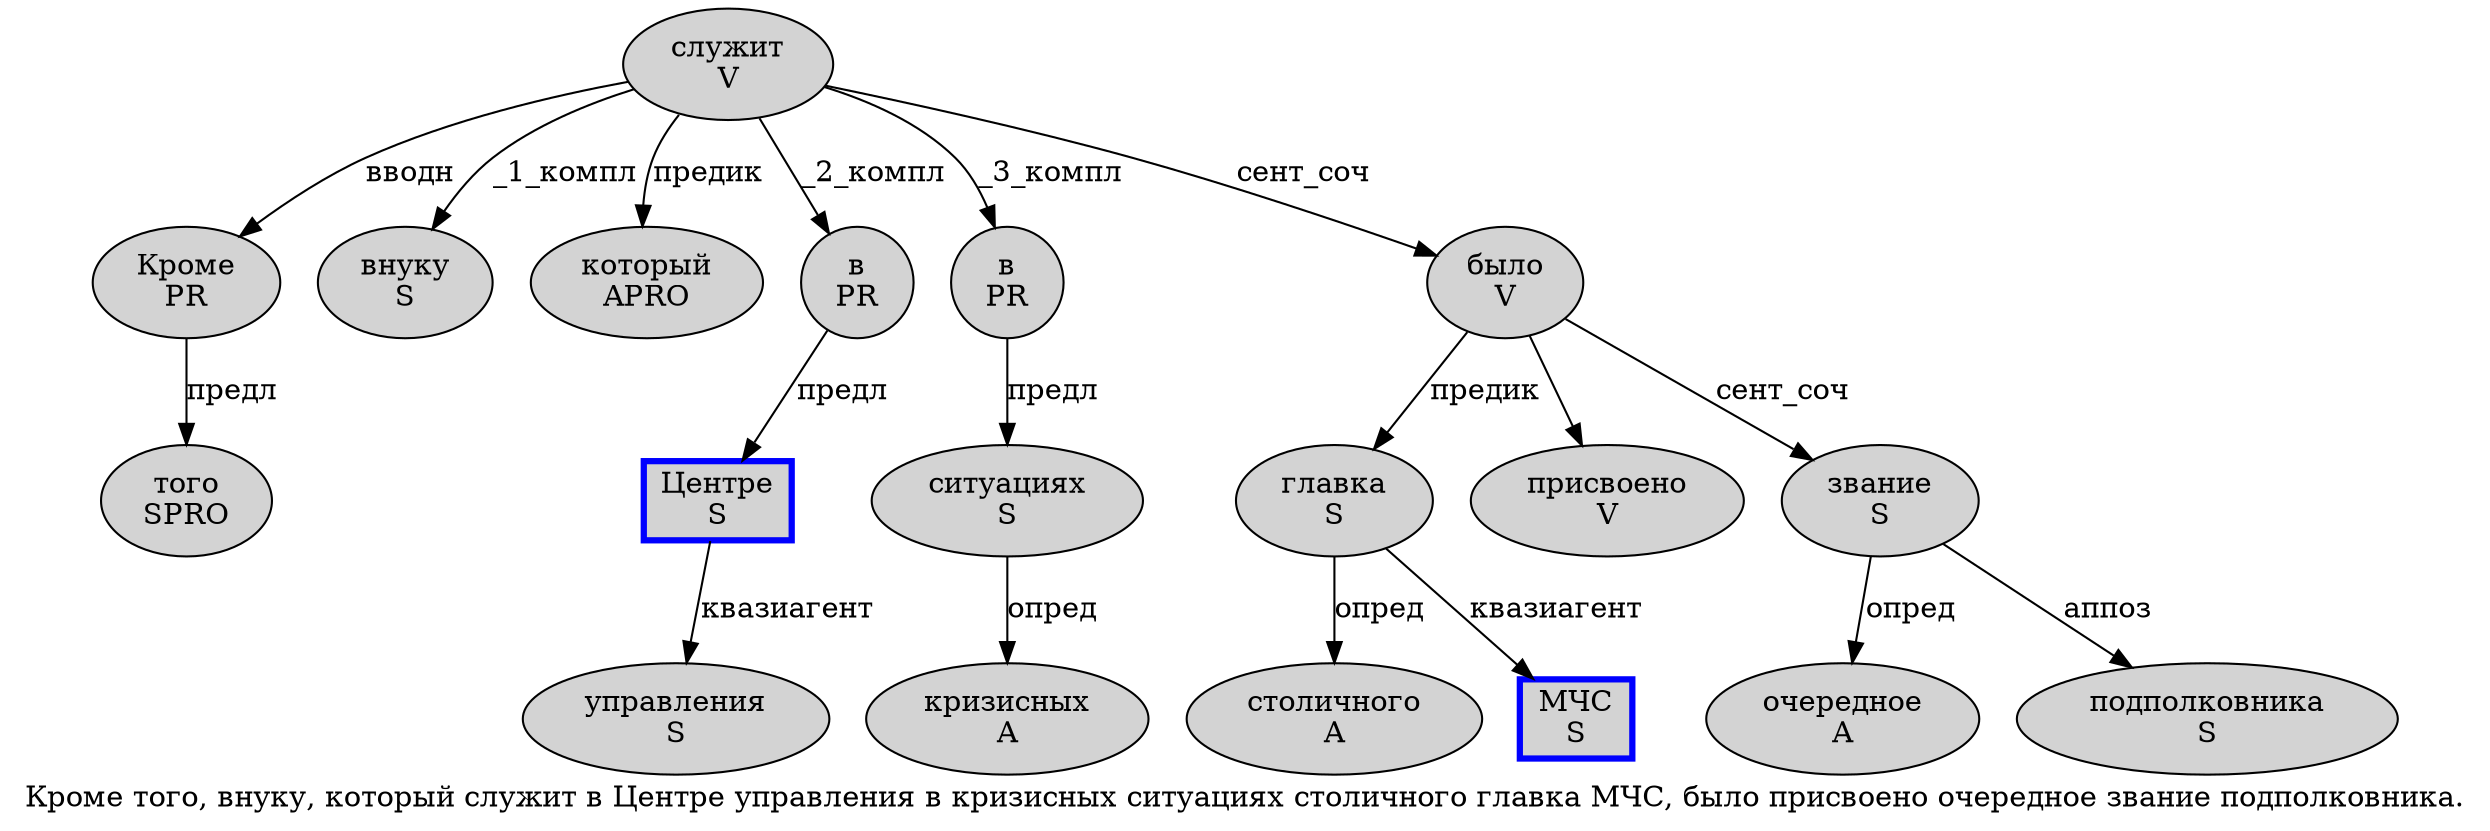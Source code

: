 digraph SENTENCE_938 {
	graph [label="Кроме того, внуку, который служит в Центре управления в кризисных ситуациях столичного главка МЧС, было присвоено очередное звание подполковника."]
	node [style=filled]
		0 [label="Кроме
PR" color="" fillcolor=lightgray penwidth=1 shape=ellipse]
		1 [label="того
SPRO" color="" fillcolor=lightgray penwidth=1 shape=ellipse]
		3 [label="внуку
S" color="" fillcolor=lightgray penwidth=1 shape=ellipse]
		5 [label="который
APRO" color="" fillcolor=lightgray penwidth=1 shape=ellipse]
		6 [label="служит
V" color="" fillcolor=lightgray penwidth=1 shape=ellipse]
		7 [label="в
PR" color="" fillcolor=lightgray penwidth=1 shape=ellipse]
		8 [label="Центре
S" color=blue fillcolor=lightgray penwidth=3 shape=box]
		9 [label="управления
S" color="" fillcolor=lightgray penwidth=1 shape=ellipse]
		10 [label="в
PR" color="" fillcolor=lightgray penwidth=1 shape=ellipse]
		11 [label="кризисных
A" color="" fillcolor=lightgray penwidth=1 shape=ellipse]
		12 [label="ситуациях
S" color="" fillcolor=lightgray penwidth=1 shape=ellipse]
		13 [label="столичного
A" color="" fillcolor=lightgray penwidth=1 shape=ellipse]
		14 [label="главка
S" color="" fillcolor=lightgray penwidth=1 shape=ellipse]
		15 [label="МЧС
S" color=blue fillcolor=lightgray penwidth=3 shape=box]
		17 [label="было
V" color="" fillcolor=lightgray penwidth=1 shape=ellipse]
		18 [label="присвоено
V" color="" fillcolor=lightgray penwidth=1 shape=ellipse]
		19 [label="очередное
A" color="" fillcolor=lightgray penwidth=1 shape=ellipse]
		20 [label="звание
S" color="" fillcolor=lightgray penwidth=1 shape=ellipse]
		21 [label="подполковника
S" color="" fillcolor=lightgray penwidth=1 shape=ellipse]
			7 -> 8 [label="предл"]
			17 -> 14 [label="предик"]
			17 -> 18
			17 -> 20 [label="сент_соч"]
			12 -> 11 [label="опред"]
			8 -> 9 [label="квазиагент"]
			0 -> 1 [label="предл"]
			14 -> 13 [label="опред"]
			14 -> 15 [label="квазиагент"]
			20 -> 19 [label="опред"]
			20 -> 21 [label="аппоз"]
			6 -> 0 [label="вводн"]
			6 -> 3 [label="_1_компл"]
			6 -> 5 [label="предик"]
			6 -> 7 [label="_2_компл"]
			6 -> 10 [label="_3_компл"]
			6 -> 17 [label="сент_соч"]
			10 -> 12 [label="предл"]
}
